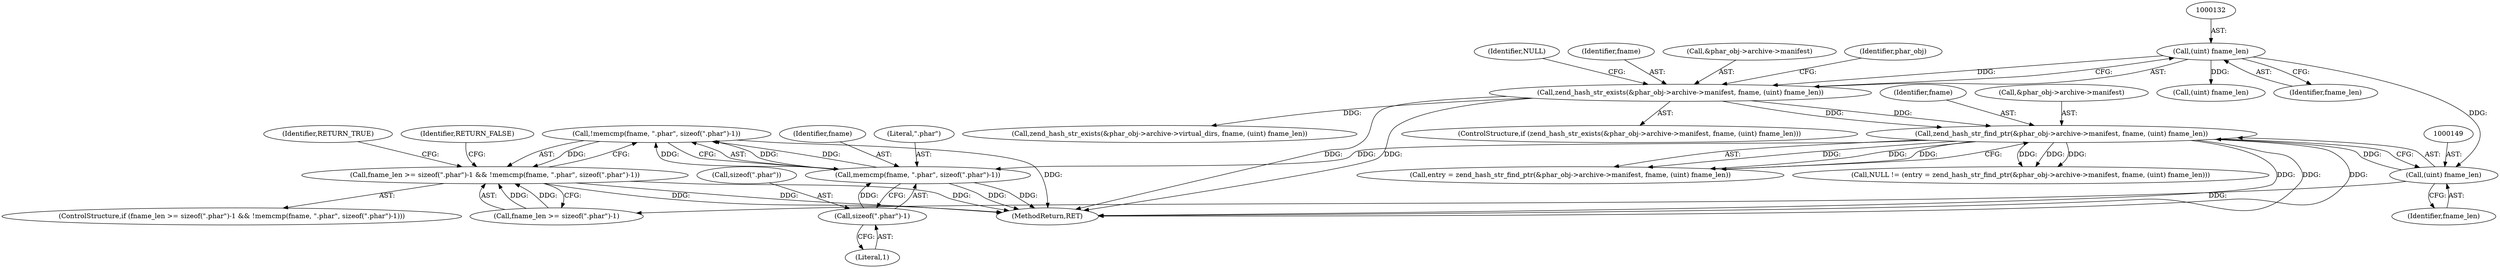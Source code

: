 digraph "0_php_1e9b175204e3286d64dfd6c9f09151c31b5e099a_8@API" {
"1000166" [label="(Call,!memcmp(fname, \".phar\", sizeof(\".phar\")-1))"];
"1000167" [label="(Call,memcmp(fname, \".phar\", sizeof(\".phar\")-1))"];
"1000140" [label="(Call,zend_hash_str_find_ptr(&phar_obj->archive->manifest, fname, (uint) fname_len))"];
"1000123" [label="(Call,zend_hash_str_exists(&phar_obj->archive->manifest, fname, (uint) fname_len))"];
"1000131" [label="(Call,(uint) fname_len)"];
"1000148" [label="(Call,(uint) fname_len)"];
"1000170" [label="(Call,sizeof(\".phar\")-1)"];
"1000159" [label="(Call,fname_len >= sizeof(\".phar\")-1 && !memcmp(fname, \".phar\", sizeof(\".phar\")-1))"];
"1000167" [label="(Call,memcmp(fname, \".phar\", sizeof(\".phar\")-1))"];
"1000123" [label="(Call,zend_hash_str_exists(&phar_obj->archive->manifest, fname, (uint) fname_len))"];
"1000188" [label="(Call,(uint) fname_len)"];
"1000137" [label="(Identifier,NULL)"];
"1000159" [label="(Call,fname_len >= sizeof(\".phar\")-1 && !memcmp(fname, \".phar\", sizeof(\".phar\")-1))"];
"1000131" [label="(Call,(uint) fname_len)"];
"1000168" [label="(Identifier,fname)"];
"1000130" [label="(Identifier,fname)"];
"1000136" [label="(Call,NULL != (entry = zend_hash_str_find_ptr(&phar_obj->archive->manifest, fname, (uint) fname_len)))"];
"1000166" [label="(Call,!memcmp(fname, \".phar\", sizeof(\".phar\")-1))"];
"1000160" [label="(Call,fname_len >= sizeof(\".phar\")-1)"];
"1000124" [label="(Call,&phar_obj->archive->manifest)"];
"1000133" [label="(Identifier,fname_len)"];
"1000170" [label="(Call,sizeof(\".phar\")-1)"];
"1000150" [label="(Identifier,fname_len)"];
"1000184" [label="(Identifier,phar_obj)"];
"1000147" [label="(Identifier,fname)"];
"1000122" [label="(ControlStructure,if (zend_hash_str_exists(&phar_obj->archive->manifest, fname, (uint) fname_len)))"];
"1000180" [label="(Call,zend_hash_str_exists(&phar_obj->archive->virtual_dirs, fname, (uint) fname_len))"];
"1000169" [label="(Literal,\".phar\")"];
"1000176" [label="(Identifier,RETURN_TRUE)"];
"1000148" [label="(Call,(uint) fname_len)"];
"1000138" [label="(Call,entry = zend_hash_str_find_ptr(&phar_obj->archive->manifest, fname, (uint) fname_len))"];
"1000173" [label="(Literal,1)"];
"1000171" [label="(Call,sizeof(\".phar\"))"];
"1000158" [label="(ControlStructure,if (fname_len >= sizeof(\".phar\")-1 && !memcmp(fname, \".phar\", sizeof(\".phar\")-1)))"];
"1000175" [label="(Identifier,RETURN_FALSE)"];
"1000194" [label="(MethodReturn,RET)"];
"1000141" [label="(Call,&phar_obj->archive->manifest)"];
"1000140" [label="(Call,zend_hash_str_find_ptr(&phar_obj->archive->manifest, fname, (uint) fname_len))"];
"1000166" -> "1000159"  [label="AST: "];
"1000166" -> "1000167"  [label="CFG: "];
"1000167" -> "1000166"  [label="AST: "];
"1000159" -> "1000166"  [label="CFG: "];
"1000166" -> "1000194"  [label="DDG: "];
"1000166" -> "1000159"  [label="DDG: "];
"1000167" -> "1000166"  [label="DDG: "];
"1000167" -> "1000166"  [label="DDG: "];
"1000167" -> "1000166"  [label="DDG: "];
"1000167" -> "1000170"  [label="CFG: "];
"1000168" -> "1000167"  [label="AST: "];
"1000169" -> "1000167"  [label="AST: "];
"1000170" -> "1000167"  [label="AST: "];
"1000167" -> "1000194"  [label="DDG: "];
"1000167" -> "1000194"  [label="DDG: "];
"1000140" -> "1000167"  [label="DDG: "];
"1000170" -> "1000167"  [label="DDG: "];
"1000140" -> "1000138"  [label="AST: "];
"1000140" -> "1000148"  [label="CFG: "];
"1000141" -> "1000140"  [label="AST: "];
"1000147" -> "1000140"  [label="AST: "];
"1000148" -> "1000140"  [label="AST: "];
"1000138" -> "1000140"  [label="CFG: "];
"1000140" -> "1000194"  [label="DDG: "];
"1000140" -> "1000194"  [label="DDG: "];
"1000140" -> "1000194"  [label="DDG: "];
"1000140" -> "1000136"  [label="DDG: "];
"1000140" -> "1000136"  [label="DDG: "];
"1000140" -> "1000136"  [label="DDG: "];
"1000140" -> "1000138"  [label="DDG: "];
"1000140" -> "1000138"  [label="DDG: "];
"1000140" -> "1000138"  [label="DDG: "];
"1000123" -> "1000140"  [label="DDG: "];
"1000123" -> "1000140"  [label="DDG: "];
"1000148" -> "1000140"  [label="DDG: "];
"1000123" -> "1000122"  [label="AST: "];
"1000123" -> "1000131"  [label="CFG: "];
"1000124" -> "1000123"  [label="AST: "];
"1000130" -> "1000123"  [label="AST: "];
"1000131" -> "1000123"  [label="AST: "];
"1000137" -> "1000123"  [label="CFG: "];
"1000184" -> "1000123"  [label="CFG: "];
"1000123" -> "1000194"  [label="DDG: "];
"1000123" -> "1000194"  [label="DDG: "];
"1000131" -> "1000123"  [label="DDG: "];
"1000123" -> "1000180"  [label="DDG: "];
"1000131" -> "1000133"  [label="CFG: "];
"1000132" -> "1000131"  [label="AST: "];
"1000133" -> "1000131"  [label="AST: "];
"1000131" -> "1000148"  [label="DDG: "];
"1000131" -> "1000188"  [label="DDG: "];
"1000148" -> "1000150"  [label="CFG: "];
"1000149" -> "1000148"  [label="AST: "];
"1000150" -> "1000148"  [label="AST: "];
"1000148" -> "1000160"  [label="DDG: "];
"1000170" -> "1000173"  [label="CFG: "];
"1000171" -> "1000170"  [label="AST: "];
"1000173" -> "1000170"  [label="AST: "];
"1000159" -> "1000158"  [label="AST: "];
"1000159" -> "1000160"  [label="CFG: "];
"1000160" -> "1000159"  [label="AST: "];
"1000175" -> "1000159"  [label="CFG: "];
"1000176" -> "1000159"  [label="CFG: "];
"1000159" -> "1000194"  [label="DDG: "];
"1000159" -> "1000194"  [label="DDG: "];
"1000159" -> "1000194"  [label="DDG: "];
"1000160" -> "1000159"  [label="DDG: "];
"1000160" -> "1000159"  [label="DDG: "];
}
